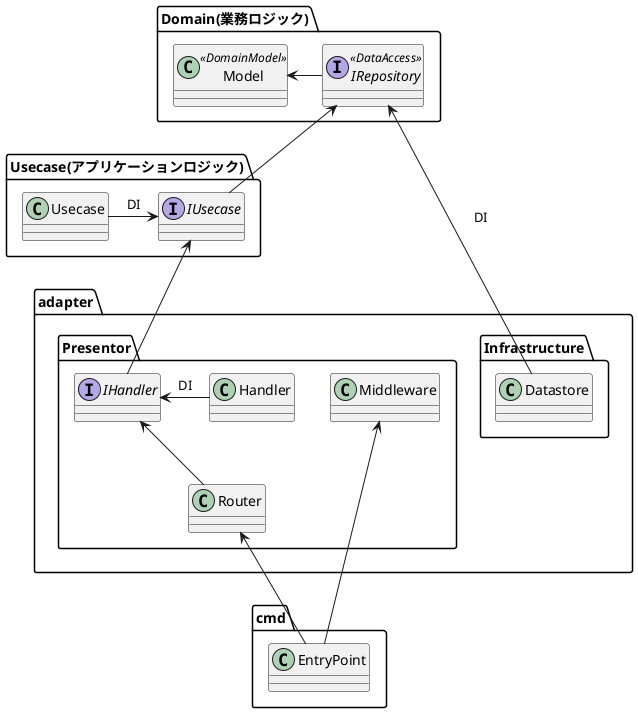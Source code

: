 @startuml
package Domain(業務ロジック) {
  class Model << DomainModel >>
  interface IRepository << DataAccess >>
}
package Usecase(アプリケーションロジック) {
  class Usecase
  interface IUsecase
}

package adapter {
  package Infrastructure {
    class Datastore
  }
  package Presentor {
    class Router
    class Middleware
    interface IHandler
    class Handler
  }
}

package cmd {
  class EntryPoint
}

Model <-right- IRepository
IUsecase -up-> IRepository
Usecase -right-> IUsecase: DI
IHandler -up-> IUsecase
Handler -right-> IHandler: DI
Router -up-> IHandler
Datastore -up-> IRepository: DI
EntryPoint -up-> Router
EntryPoint -up-> Middleware
@enduml
